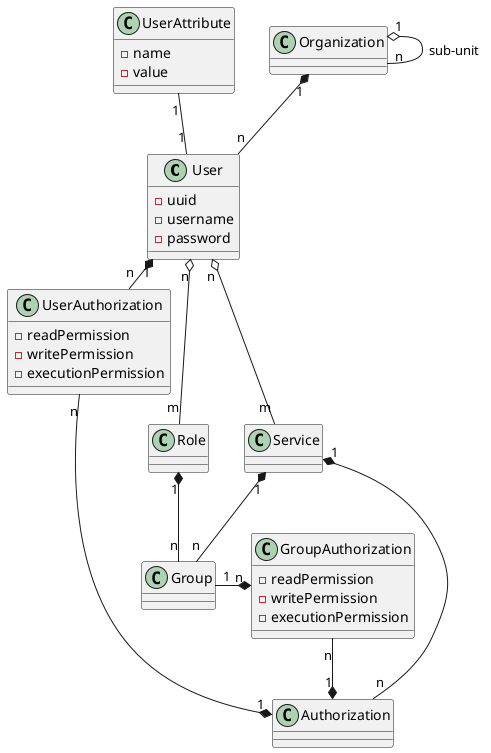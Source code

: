@startuml

class User {
    -uuid
    -username
    -password
}

class Authorization 

class UserAuthorization {
    -readPermission
    -writePermission
    -executionPermission
}

class GroupAuthorization {
    -readPermission
    -writePermission
    -executionPermission
}

class Service

class Group

class Role

class UserAttribute {
    -name
    -value
}

class Organization

User "1" *- "n" UserAuthorization
UserAuthorization "n" --* "1" Authorization
User "n" o- "m" Service
Service "1" *-- "n" Authorization
Service "1" *-- "n" Group
Group "1" -* "n" GroupAuthorization
GroupAuthorization "n" --* "1" Authorization
User "n" o-- "m" Role
Role "1" *-- "n" Group
UserAttribute "1" -- "1" User
Organization "1" *-- "n" User
Organization "1" o-- "n" Organization : sub-unit

@enduml